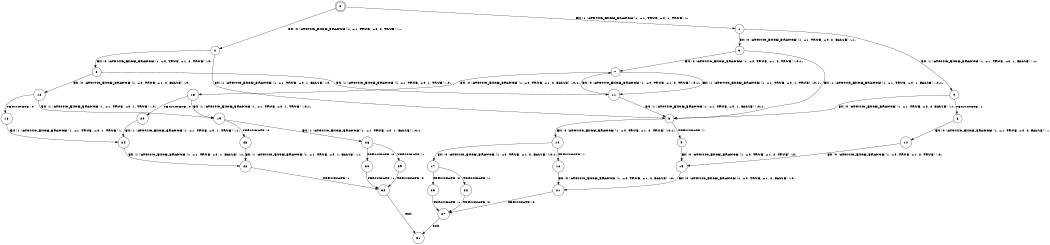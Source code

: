 digraph BCG {
size = "7, 10.5";
center = TRUE;
node [shape = circle];
0 [peripheries = 2];
0 -> 1 [label = "EX !1 !ATOMIC_EXCH_BRANCH (1, +1, TRUE, +0, 1, TRUE) !::"];
0 -> 2 [label = "EX !0 !ATOMIC_EXCH_BRANCH (1, +1, TRUE, +0, 2, TRUE) !::"];
1 -> 3 [label = "EX !0 !ATOMIC_EXCH_BRANCH (1, +1, TRUE, +0, 2, FALSE) !:1:"];
1 -> 4 [label = "EX !1 !ATOMIC_EXCH_BRANCH (1, +1, TRUE, +0, 1, FALSE) !:1:"];
2 -> 5 [label = "EX !1 !ATOMIC_EXCH_BRANCH (1, +1, TRUE, +0, 1, FALSE) !:0:"];
2 -> 6 [label = "EX !0 !ATOMIC_EXCH_BRANCH (1, +0, TRUE, +1, 2, TRUE) !:0:"];
3 -> 5 [label = "EX !1 !ATOMIC_EXCH_BRANCH (1, +1, TRUE, +0, 1, FALSE) !:0:1:"];
3 -> 7 [label = "EX !0 !ATOMIC_EXCH_BRANCH (1, +0, TRUE, +1, 2, TRUE) !:0:1:"];
4 -> 8 [label = "TERMINATE !1"];
4 -> 5 [label = "EX !0 !ATOMIC_EXCH_BRANCH (1, +1, TRUE, +0, 2, FALSE) !:1:"];
5 -> 9 [label = "TERMINATE !1"];
5 -> 10 [label = "EX !0 !ATOMIC_EXCH_BRANCH (1, +0, TRUE, +1, 2, TRUE) !:0:1:"];
6 -> 11 [label = "EX !1 !ATOMIC_EXCH_BRANCH (1, +1, TRUE, +0, 1, TRUE) !:0:"];
6 -> 12 [label = "EX !0 !ATOMIC_EXCH_BRANCH (1, +0, TRUE, +1, 2, FALSE) !:0:"];
7 -> 11 [label = "EX !1 !ATOMIC_EXCH_BRANCH (1, +1, TRUE, +0, 1, TRUE) !:0:1:"];
7 -> 13 [label = "EX !0 !ATOMIC_EXCH_BRANCH (1, +0, TRUE, +1, 2, FALSE) !:0:1:"];
8 -> 14 [label = "EX !0 !ATOMIC_EXCH_BRANCH (1, +1, TRUE, +0, 2, FALSE) !::"];
9 -> 15 [label = "EX !0 !ATOMIC_EXCH_BRANCH (1, +0, TRUE, +1, 2, TRUE) !:0:"];
10 -> 16 [label = "TERMINATE !1"];
10 -> 17 [label = "EX !0 !ATOMIC_EXCH_BRANCH (1, +0, TRUE, +1, 2, FALSE) !:0:1:"];
11 -> 5 [label = "EX !1 !ATOMIC_EXCH_BRANCH (1, +1, TRUE, +0, 1, FALSE) !:0:1:"];
11 -> 7 [label = "EX !0 !ATOMIC_EXCH_BRANCH (1, +0, TRUE, +1, 2, TRUE) !:0:1:"];
12 -> 18 [label = "TERMINATE !0"];
12 -> 19 [label = "EX !1 !ATOMIC_EXCH_BRANCH (1, +1, TRUE, +0, 1, TRUE) !:0:"];
13 -> 20 [label = "TERMINATE !0"];
13 -> 19 [label = "EX !1 !ATOMIC_EXCH_BRANCH (1, +1, TRUE, +0, 1, TRUE) !:0:1:"];
14 -> 15 [label = "EX !0 !ATOMIC_EXCH_BRANCH (1, +0, TRUE, +1, 2, TRUE) !:0:"];
15 -> 21 [label = "EX !0 !ATOMIC_EXCH_BRANCH (1, +0, TRUE, +1, 2, FALSE) !:0:"];
16 -> 21 [label = "EX !0 !ATOMIC_EXCH_BRANCH (1, +0, TRUE, +1, 2, FALSE) !:0:"];
17 -> 22 [label = "TERMINATE !1"];
17 -> 23 [label = "TERMINATE !0"];
18 -> 24 [label = "EX !1 !ATOMIC_EXCH_BRANCH (1, +1, TRUE, +0, 1, TRUE) !::"];
19 -> 25 [label = "TERMINATE !0"];
19 -> 26 [label = "EX !1 !ATOMIC_EXCH_BRANCH (1, +1, TRUE, +0, 1, FALSE) !:0:1:"];
20 -> 24 [label = "EX !1 !ATOMIC_EXCH_BRANCH (1, +1, TRUE, +0, 1, TRUE) !:1:"];
21 -> 27 [label = "TERMINATE !0"];
22 -> 27 [label = "TERMINATE !0"];
23 -> 27 [label = "TERMINATE !1"];
24 -> 28 [label = "EX !1 !ATOMIC_EXCH_BRANCH (1, +1, TRUE, +0, 1, FALSE) !:1:"];
25 -> 28 [label = "EX !1 !ATOMIC_EXCH_BRANCH (1, +1, TRUE, +0, 1, FALSE) !:1:"];
26 -> 29 [label = "TERMINATE !1"];
26 -> 30 [label = "TERMINATE !0"];
27 -> 31 [label = "exit"];
28 -> 32 [label = "TERMINATE !1"];
29 -> 32 [label = "TERMINATE !0"];
30 -> 32 [label = "TERMINATE !1"];
32 -> 31 [label = "exit"];
}
